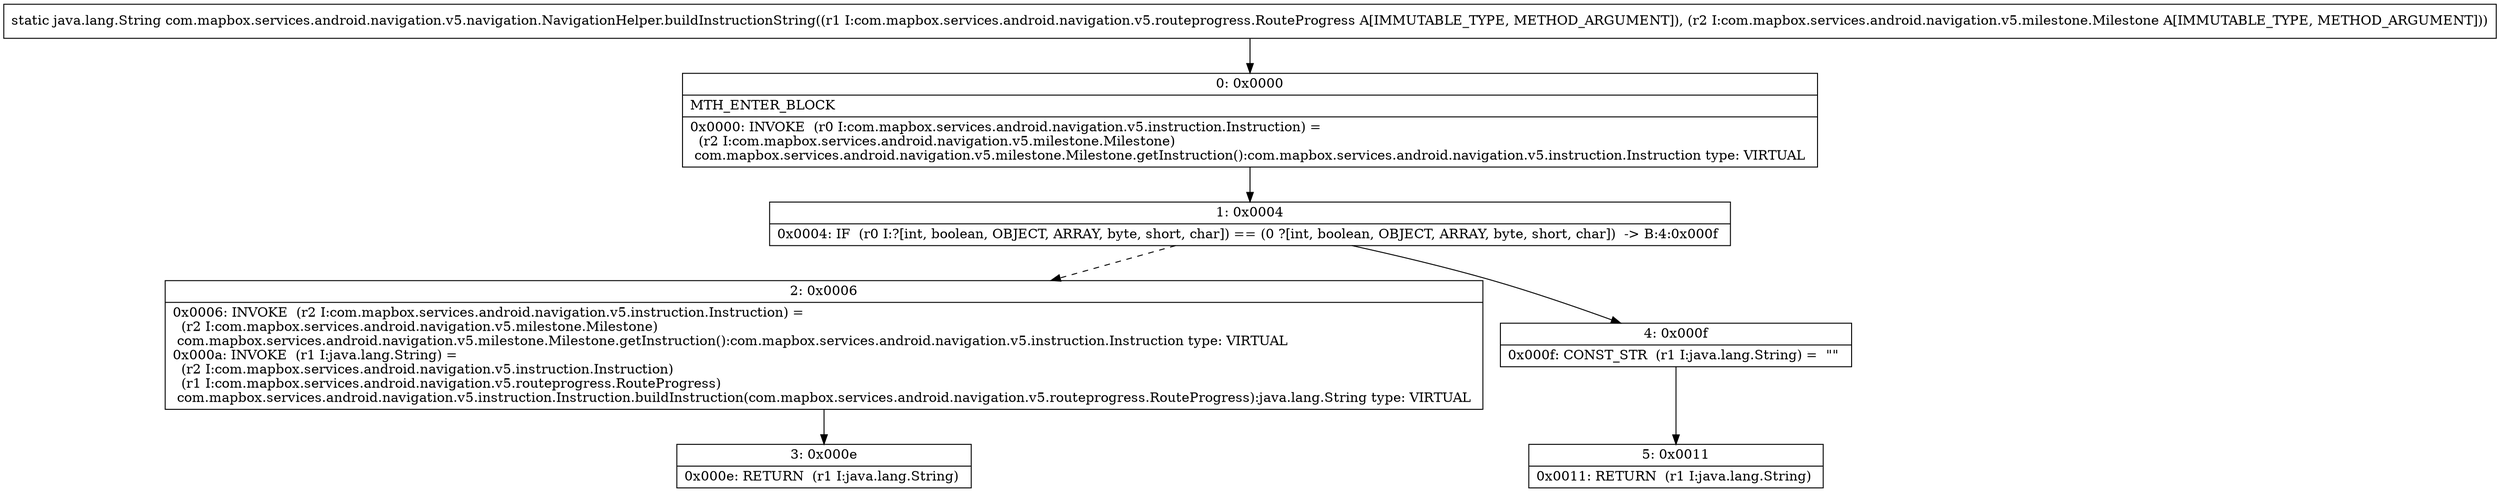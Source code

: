 digraph "CFG forcom.mapbox.services.android.navigation.v5.navigation.NavigationHelper.buildInstructionString(Lcom\/mapbox\/services\/android\/navigation\/v5\/routeprogress\/RouteProgress;Lcom\/mapbox\/services\/android\/navigation\/v5\/milestone\/Milestone;)Ljava\/lang\/String;" {
Node_0 [shape=record,label="{0\:\ 0x0000|MTH_ENTER_BLOCK\l|0x0000: INVOKE  (r0 I:com.mapbox.services.android.navigation.v5.instruction.Instruction) = \l  (r2 I:com.mapbox.services.android.navigation.v5.milestone.Milestone)\l com.mapbox.services.android.navigation.v5.milestone.Milestone.getInstruction():com.mapbox.services.android.navigation.v5.instruction.Instruction type: VIRTUAL \l}"];
Node_1 [shape=record,label="{1\:\ 0x0004|0x0004: IF  (r0 I:?[int, boolean, OBJECT, ARRAY, byte, short, char]) == (0 ?[int, boolean, OBJECT, ARRAY, byte, short, char])  \-\> B:4:0x000f \l}"];
Node_2 [shape=record,label="{2\:\ 0x0006|0x0006: INVOKE  (r2 I:com.mapbox.services.android.navigation.v5.instruction.Instruction) = \l  (r2 I:com.mapbox.services.android.navigation.v5.milestone.Milestone)\l com.mapbox.services.android.navigation.v5.milestone.Milestone.getInstruction():com.mapbox.services.android.navigation.v5.instruction.Instruction type: VIRTUAL \l0x000a: INVOKE  (r1 I:java.lang.String) = \l  (r2 I:com.mapbox.services.android.navigation.v5.instruction.Instruction)\l  (r1 I:com.mapbox.services.android.navigation.v5.routeprogress.RouteProgress)\l com.mapbox.services.android.navigation.v5.instruction.Instruction.buildInstruction(com.mapbox.services.android.navigation.v5.routeprogress.RouteProgress):java.lang.String type: VIRTUAL \l}"];
Node_3 [shape=record,label="{3\:\ 0x000e|0x000e: RETURN  (r1 I:java.lang.String) \l}"];
Node_4 [shape=record,label="{4\:\ 0x000f|0x000f: CONST_STR  (r1 I:java.lang.String) =  \"\" \l}"];
Node_5 [shape=record,label="{5\:\ 0x0011|0x0011: RETURN  (r1 I:java.lang.String) \l}"];
MethodNode[shape=record,label="{static java.lang.String com.mapbox.services.android.navigation.v5.navigation.NavigationHelper.buildInstructionString((r1 I:com.mapbox.services.android.navigation.v5.routeprogress.RouteProgress A[IMMUTABLE_TYPE, METHOD_ARGUMENT]), (r2 I:com.mapbox.services.android.navigation.v5.milestone.Milestone A[IMMUTABLE_TYPE, METHOD_ARGUMENT])) }"];
MethodNode -> Node_0;
Node_0 -> Node_1;
Node_1 -> Node_2[style=dashed];
Node_1 -> Node_4;
Node_2 -> Node_3;
Node_4 -> Node_5;
}


